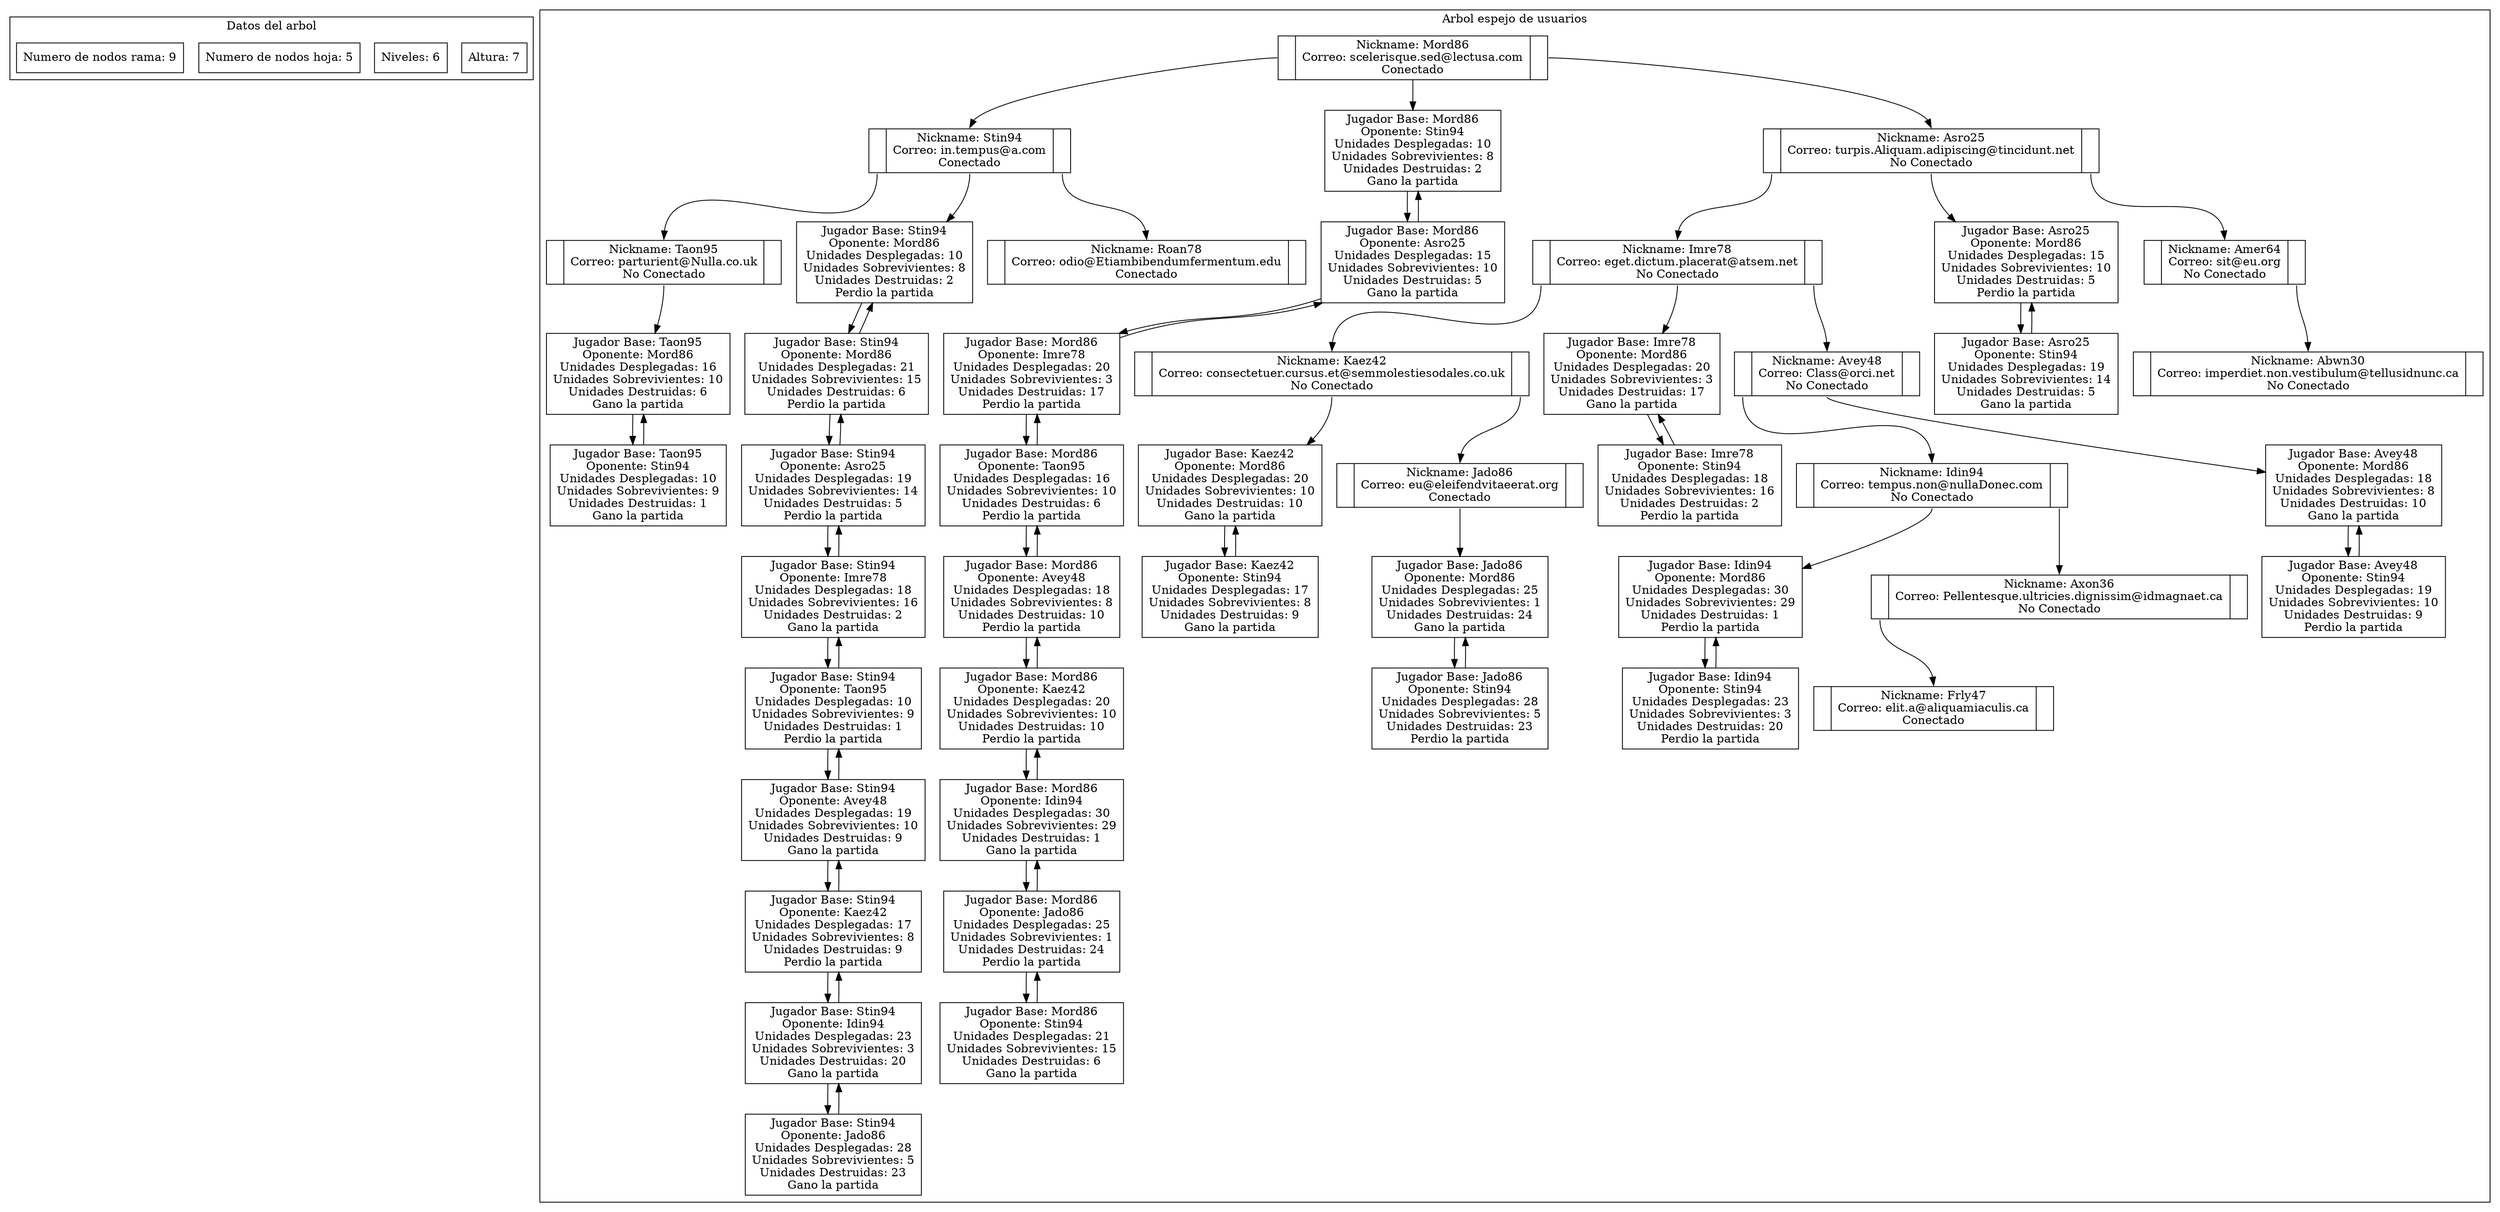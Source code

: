 digraph{
node[shape = record];
subgraph clusterdatos{
label = "Datos del arbol"
alt[label="Altura: 7"];
niv[label="Niveles: 6"];
hoja[label="Numero de nodos hoja: 5"];
rama[label="Numero de nodos rama: 9"];
}
subgraph clusterarbol{
label = "Arbol espejo de usuarios"
aur[label = "<f0> | <f1> Nickname: Mord86\nCorreo: scelerisque.sed@lectusa.com\nConectado|<f2> "];
ljr0[label = "Jugador Base: Mord86\nOponente: Stin94\nUnidades Desplegadas: 10\nUnidades Sobrevivientes: 8\nUnidades Destruidas: 2\nGano la partida"];
ljr1[label = "Jugador Base: Mord86\nOponente: Asro25\nUnidades Desplegadas: 15\nUnidades Sobrevivientes: 10\nUnidades Destruidas: 5\nGano la partida"];
ljr2[label = "Jugador Base: Mord86\nOponente: Imre78\nUnidades Desplegadas: 20\nUnidades Sobrevivientes: 3\nUnidades Destruidas: 17\nPerdio la partida"];
ljr3[label = "Jugador Base: Mord86\nOponente: Taon95\nUnidades Desplegadas: 16\nUnidades Sobrevivientes: 10\nUnidades Destruidas: 6\nPerdio la partida"];
ljr4[label = "Jugador Base: Mord86\nOponente: Avey48\nUnidades Desplegadas: 18\nUnidades Sobrevivientes: 8\nUnidades Destruidas: 10\nPerdio la partida"];
ljr5[label = "Jugador Base: Mord86\nOponente: Kaez42\nUnidades Desplegadas: 20\nUnidades Sobrevivientes: 10\nUnidades Destruidas: 10\nPerdio la partida"];
ljr6[label = "Jugador Base: Mord86\nOponente: Idin94\nUnidades Desplegadas: 30\nUnidades Sobrevivientes: 29\nUnidades Destruidas: 1\nGano la partida"];
ljr7[label = "Jugador Base: Mord86\nOponente: Jado86\nUnidades Desplegadas: 25\nUnidades Sobrevivientes: 1\nUnidades Destruidas: 24\nPerdio la partida"];
ljr8[label = "Jugador Base: Mord86\nOponente: Stin94\nUnidades Desplegadas: 21\nUnidades Sobrevivientes: 15\nUnidades Destruidas: 6\nGano la partida"];
ljr0->ljr1
ljr1->ljr2
ljr1->ljr0
ljr2->ljr3
ljr2->ljr1
ljr3->ljr4
ljr3->ljr2
ljr4->ljr5
ljr4->ljr3
ljr5->ljr6
ljr5->ljr4
ljr6->ljr7
ljr6->ljr5
ljr7->ljr8
ljr7->ljr6
ljr8->ljr7
auri[label = "<f0> | <f1> Nickname: Stin94\nCorreo: in.tempus@a.com\nConectado|<f2> "];
ljri0[label = "Jugador Base: Stin94\nOponente: Mord86\nUnidades Desplegadas: 10\nUnidades Sobrevivientes: 8\nUnidades Destruidas: 2\nPerdio la partida"];
ljri1[label = "Jugador Base: Stin94\nOponente: Mord86\nUnidades Desplegadas: 21\nUnidades Sobrevivientes: 15\nUnidades Destruidas: 6\nPerdio la partida"];
ljri2[label = "Jugador Base: Stin94\nOponente: Asro25\nUnidades Desplegadas: 19\nUnidades Sobrevivientes: 14\nUnidades Destruidas: 5\nPerdio la partida"];
ljri3[label = "Jugador Base: Stin94\nOponente: Imre78\nUnidades Desplegadas: 18\nUnidades Sobrevivientes: 16\nUnidades Destruidas: 2\nGano la partida"];
ljri4[label = "Jugador Base: Stin94\nOponente: Taon95\nUnidades Desplegadas: 10\nUnidades Sobrevivientes: 9\nUnidades Destruidas: 1\nPerdio la partida"];
ljri5[label = "Jugador Base: Stin94\nOponente: Avey48\nUnidades Desplegadas: 19\nUnidades Sobrevivientes: 10\nUnidades Destruidas: 9\nGano la partida"];
ljri6[label = "Jugador Base: Stin94\nOponente: Kaez42\nUnidades Desplegadas: 17\nUnidades Sobrevivientes: 8\nUnidades Destruidas: 9\nPerdio la partida"];
ljri7[label = "Jugador Base: Stin94\nOponente: Idin94\nUnidades Desplegadas: 23\nUnidades Sobrevivientes: 3\nUnidades Destruidas: 20\nGano la partida"];
ljri8[label = "Jugador Base: Stin94\nOponente: Jado86\nUnidades Desplegadas: 28\nUnidades Sobrevivientes: 5\nUnidades Destruidas: 23\nGano la partida"];
ljri0->ljri1
ljri1->ljri2
ljri1->ljri0
ljri2->ljri3
ljri2->ljri1
ljri3->ljri4
ljri3->ljri2
ljri4->ljri5
ljri4->ljri3
ljri5->ljri6
ljri5->ljri4
ljri6->ljri7
ljri6->ljri5
ljri7->ljri8
ljri7->ljri6
ljri8->ljri7
aurii[label = "<f0> | <f1> Nickname: Taon95\nCorreo: parturient@Nulla.co.uk\nNo Conectado|<f2> "];
ljrii0[label = "Jugador Base: Taon95\nOponente: Mord86\nUnidades Desplegadas: 16\nUnidades Sobrevivientes: 10\nUnidades Destruidas: 6\nGano la partida"];
ljrii1[label = "Jugador Base: Taon95\nOponente: Stin94\nUnidades Desplegadas: 10\nUnidades Sobrevivientes: 9\nUnidades Destruidas: 1\nGano la partida"];
ljrii0->ljrii1
ljrii1->ljrii0
aurid[label = "<f0> | <f1> Nickname: Roan78\nCorreo: odio@Etiambibendumfermentum.edu\nConectado|<f2> "];
aurd[label = "<f0> | <f1> Nickname: Asro25\nCorreo: turpis.Aliquam.adipiscing@tincidunt.net\nNo Conectado|<f2> "];
ljrd0[label = "Jugador Base: Asro25\nOponente: Mord86\nUnidades Desplegadas: 15\nUnidades Sobrevivientes: 10\nUnidades Destruidas: 5\nPerdio la partida"];
ljrd1[label = "Jugador Base: Asro25\nOponente: Stin94\nUnidades Desplegadas: 19\nUnidades Sobrevivientes: 14\nUnidades Destruidas: 5\nGano la partida"];
ljrd0->ljrd1
ljrd1->ljrd0
aurdi[label = "<f0> | <f1> Nickname: Imre78\nCorreo: eget.dictum.placerat@atsem.net\nNo Conectado|<f2> "];
ljrdi0[label = "Jugador Base: Imre78\nOponente: Mord86\nUnidades Desplegadas: 20\nUnidades Sobrevivientes: 3\nUnidades Destruidas: 17\nGano la partida"];
ljrdi1[label = "Jugador Base: Imre78\nOponente: Stin94\nUnidades Desplegadas: 18\nUnidades Sobrevivientes: 16\nUnidades Destruidas: 2\nPerdio la partida"];
ljrdi0->ljrdi1
ljrdi1->ljrdi0
aurdii[label = "<f0> | <f1> Nickname: Kaez42\nCorreo: consectetuer.cursus.et@semmolestiesodales.co.uk\nNo Conectado|<f2> "];
ljrdii0[label = "Jugador Base: Kaez42\nOponente: Mord86\nUnidades Desplegadas: 20\nUnidades Sobrevivientes: 10\nUnidades Destruidas: 10\nGano la partida"];
ljrdii1[label = "Jugador Base: Kaez42\nOponente: Stin94\nUnidades Desplegadas: 17\nUnidades Sobrevivientes: 8\nUnidades Destruidas: 9\nGano la partida"];
ljrdii0->ljrdii1
ljrdii1->ljrdii0
aurdiid[label = "<f0> | <f1> Nickname: Jado86\nCorreo: eu@eleifendvitaeerat.org\nConectado|<f2> "];
ljrdiid0[label = "Jugador Base: Jado86\nOponente: Mord86\nUnidades Desplegadas: 25\nUnidades Sobrevivientes: 1\nUnidades Destruidas: 24\nGano la partida"];
ljrdiid1[label = "Jugador Base: Jado86\nOponente: Stin94\nUnidades Desplegadas: 28\nUnidades Sobrevivientes: 5\nUnidades Destruidas: 23\nPerdio la partida"];
ljrdiid0->ljrdiid1
ljrdiid1->ljrdiid0
aurdid[label = "<f0> | <f1> Nickname: Avey48\nCorreo: Class@orci.net\nNo Conectado|<f2> "];
ljrdid0[label = "Jugador Base: Avey48\nOponente: Mord86\nUnidades Desplegadas: 18\nUnidades Sobrevivientes: 8\nUnidades Destruidas: 10\nGano la partida"];
ljrdid1[label = "Jugador Base: Avey48\nOponente: Stin94\nUnidades Desplegadas: 19\nUnidades Sobrevivientes: 10\nUnidades Destruidas: 9\nPerdio la partida"];
ljrdid0->ljrdid1
ljrdid1->ljrdid0
aurdidi[label = "<f0> | <f1> Nickname: Idin94\nCorreo: tempus.non@nullaDonec.com\nNo Conectado|<f2> "];
ljrdidi0[label = "Jugador Base: Idin94\nOponente: Mord86\nUnidades Desplegadas: 30\nUnidades Sobrevivientes: 29\nUnidades Destruidas: 1\nPerdio la partida"];
ljrdidi1[label = "Jugador Base: Idin94\nOponente: Stin94\nUnidades Desplegadas: 23\nUnidades Sobrevivientes: 3\nUnidades Destruidas: 20\nPerdio la partida"];
ljrdidi0->ljrdidi1
ljrdidi1->ljrdidi0
aurdidid[label = "<f0> | <f1> Nickname: Axon36\nCorreo: Pellentesque.ultricies.dignissim@idmagnaet.ca\nNo Conectado|<f2> "];
aurdididi[label = "<f0> | <f1> Nickname: Frly47\nCorreo: elit.a@aliquamiaculis.ca\nConectado|<f2> "];
aurdd[label = "<f0> | <f1> Nickname: Amer64\nCorreo: sit@eu.org\nNo Conectado|<f2> "];
aurddd[label = "<f0> | <f1> Nickname: Abwn30\nCorreo: imperdiet.non.vestibulum@tellusidnunc.ca\nNo Conectado|<f2> "];

aur:f0->auri:f1;
aur:f2->aurd:f1;
aur:f1->ljr0;
auri:f0->aurii:f1;
auri:f2->aurid:f1;
auri:f1->ljri0;
aurii:f1->ljrii0;
aurd:f0->aurdi:f1;
aurd:f2->aurdd:f1;
aurd:f1->ljrd0;
aurdi:f0->aurdii:f1;
aurdi:f2->aurdid:f1;
aurdi:f1->ljrdi0;
aurdii:f2->aurdiid:f1;
aurdii:f1->ljrdii0;
aurdiid:f1->ljrdiid0;
aurdid:f0->aurdidi:f1;
aurdid:f1->ljrdid0;
aurdidi:f2->aurdidid:f1;
aurdidi:f1->ljrdidi0;
aurdidid:f0->aurdididi:f1;
aurdd:f2->aurddd:f1;

}
}

